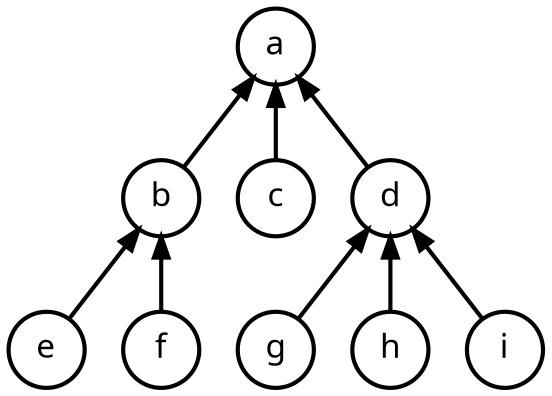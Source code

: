 digraph {
    node [shape=circle fontname="sans-serif" fontsize=16 penwidth=2]
    edge [penwidth=2]
    a->b [dir=back]
    a->c [dir=back]
    a->d [dir=back]
    b->e [dir=back]
    b->f [dir=back]
    d->g [dir=back]
    d->h [dir=back]
    d->i [dir=back]
}

